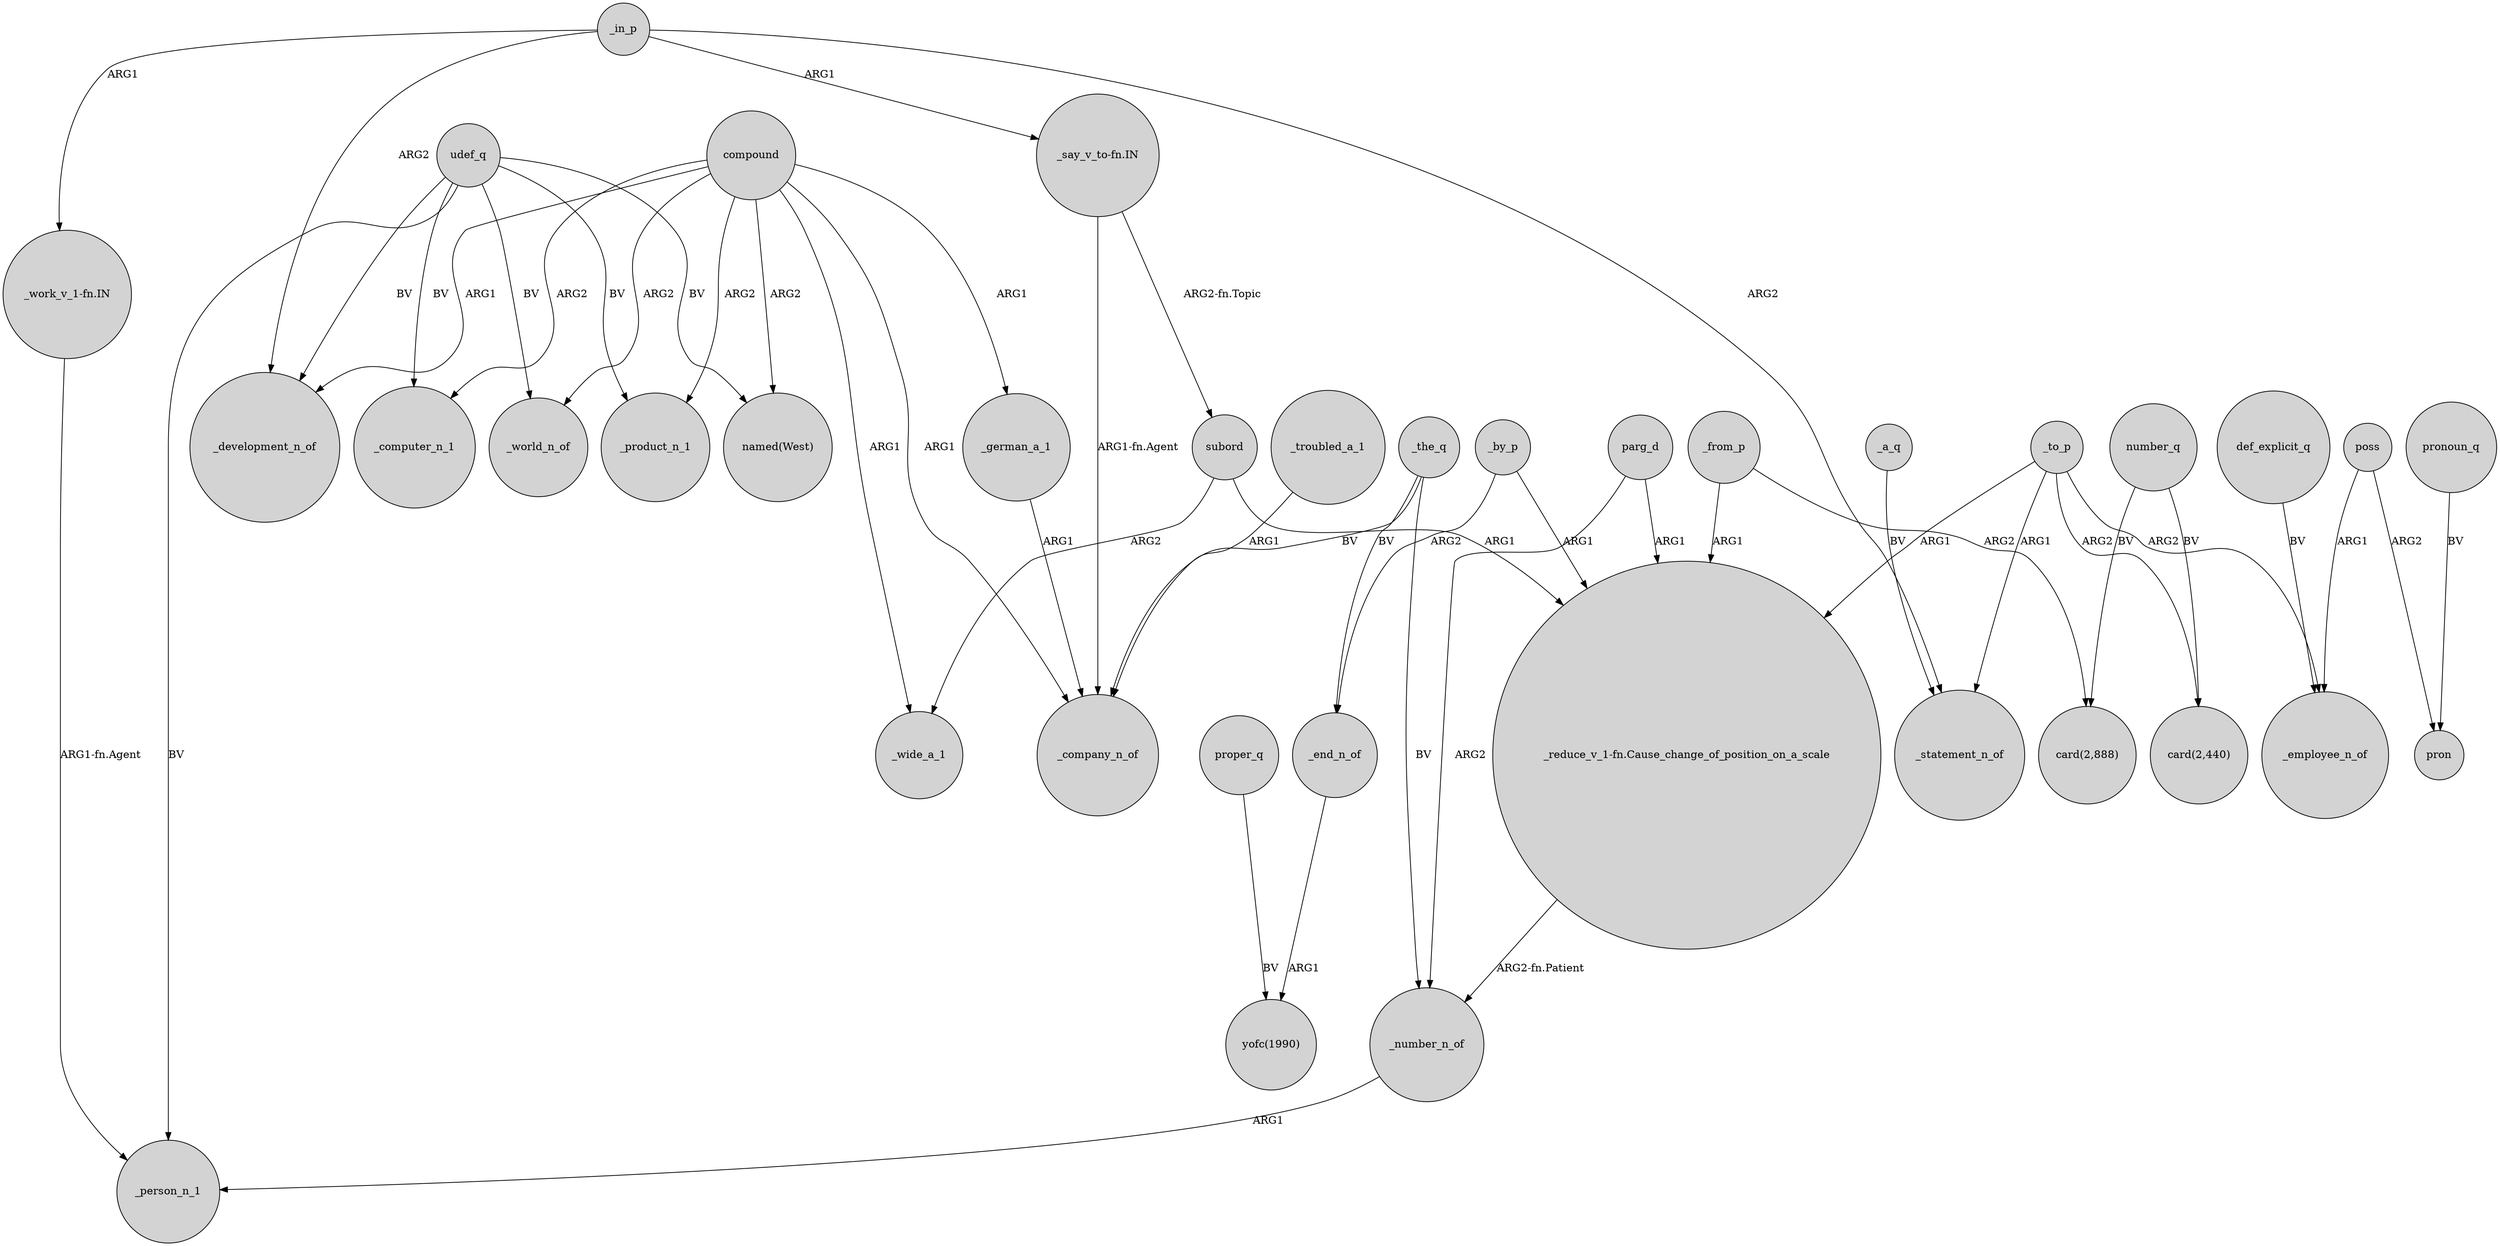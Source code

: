digraph {
	node [shape=circle style=filled]
	_by_p -> "_reduce_v_1-fn.Cause_change_of_position_on_a_scale" [label=ARG1]
	_end_n_of -> "yofc(1990)" [label=ARG1]
	compound -> "named(West)" [label=ARG2]
	poss -> pron [label=ARG2]
	_in_p -> "_say_v_to-fn.IN" [label=ARG1]
	subord -> "_reduce_v_1-fn.Cause_change_of_position_on_a_scale" [label=ARG1]
	compound -> _world_n_of [label=ARG2]
	_from_p -> "card(2,888)" [label=ARG2]
	_the_q -> _end_n_of [label=BV]
	_a_q -> _statement_n_of [label=BV]
	_the_q -> _number_n_of [label=BV]
	compound -> _product_n_1 [label=ARG2]
	udef_q -> _world_n_of [label=BV]
	compound -> _development_n_of [label=ARG1]
	number_q -> "card(2,888)" [label=BV]
	_by_p -> _end_n_of [label=ARG2]
	proper_q -> "yofc(1990)" [label=BV]
	_troubled_a_1 -> _company_n_of [label=ARG1]
	udef_q -> _computer_n_1 [label=BV]
	_the_q -> _company_n_of [label=BV]
	def_explicit_q -> _employee_n_of [label=BV]
	compound -> _computer_n_1 [label=ARG2]
	"_reduce_v_1-fn.Cause_change_of_position_on_a_scale" -> _number_n_of [label="ARG2-fn.Patient"]
	subord -> _wide_a_1 [label=ARG2]
	compound -> _company_n_of [label=ARG1]
	pronoun_q -> pron [label=BV]
	poss -> _employee_n_of [label=ARG1]
	udef_q -> _person_n_1 [label=BV]
	"_work_v_1-fn.IN" -> _person_n_1 [label="ARG1-fn.Agent"]
	compound -> _wide_a_1 [label=ARG1]
	_to_p -> _statement_n_of [label=ARG1]
	_from_p -> "_reduce_v_1-fn.Cause_change_of_position_on_a_scale" [label=ARG1]
	udef_q -> "named(West)" [label=BV]
	"_say_v_to-fn.IN" -> subord [label="ARG2-fn.Topic"]
	udef_q -> _development_n_of [label=BV]
	number_q -> "card(2,440)" [label=BV]
	_to_p -> "_reduce_v_1-fn.Cause_change_of_position_on_a_scale" [label=ARG1]
	_to_p -> _employee_n_of [label=ARG2]
	"_say_v_to-fn.IN" -> _company_n_of [label="ARG1-fn.Agent"]
	udef_q -> _product_n_1 [label=BV]
	parg_d -> _number_n_of [label=ARG2]
	_in_p -> _statement_n_of [label=ARG2]
	_in_p -> "_work_v_1-fn.IN" [label=ARG1]
	_german_a_1 -> _company_n_of [label=ARG1]
	_in_p -> _development_n_of [label=ARG2]
	parg_d -> "_reduce_v_1-fn.Cause_change_of_position_on_a_scale" [label=ARG1]
	_number_n_of -> _person_n_1 [label=ARG1]
	compound -> _german_a_1 [label=ARG1]
	_to_p -> "card(2,440)" [label=ARG2]
}
